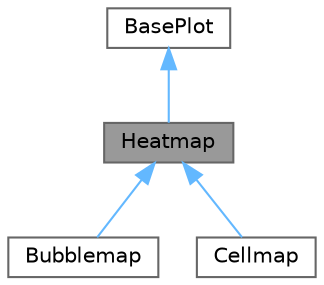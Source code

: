 digraph "Heatmap"
{
 // LATEX_PDF_SIZE
  bgcolor="transparent";
  edge [fontname=Helvetica,fontsize=10,labelfontname=Helvetica,labelfontsize=10];
  node [fontname=Helvetica,fontsize=10,shape=box,height=0.2,width=0.4];
  Node1 [label="Heatmap",height=0.2,width=0.4,color="gray40", fillcolor="grey60", style="filled", fontcolor="black",tooltip=" "];
  Node2 -> Node1 [dir="back",color="steelblue1",style="solid"];
  Node2 [label="BasePlot",height=0.2,width=0.4,color="gray40", fillcolor="white", style="filled",tooltip=" "];
  Node1 -> Node3 [dir="back",color="steelblue1",style="solid"];
  Node3 [label="Bubblemap",height=0.2,width=0.4,color="gray40", fillcolor="white", style="filled",URL="$class_bubblemap.html",tooltip=" "];
  Node1 -> Node4 [dir="back",color="steelblue1",style="solid"];
  Node4 [label="Cellmap",height=0.2,width=0.4,color="gray40", fillcolor="white", style="filled",URL="$class_cellmap.html",tooltip=" "];
}
